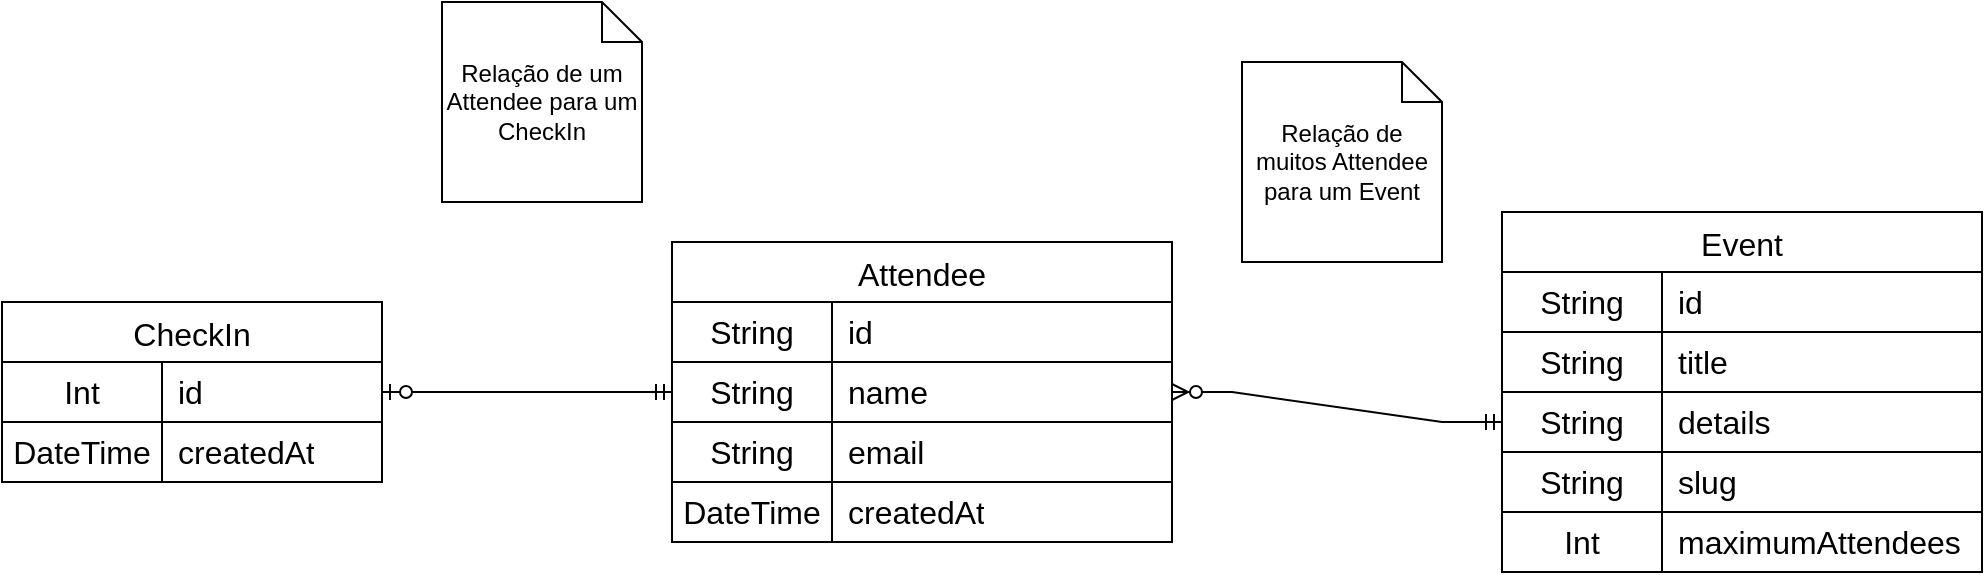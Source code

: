 <mxfile version="24.2.3" type="device">
  <diagram name="Page-1" id="J83ptLZfVuisYS9zpen3">
    <mxGraphModel dx="2214" dy="759" grid="1" gridSize="10" guides="1" tooltips="1" connect="1" arrows="1" fold="1" page="1" pageScale="1" pageWidth="850" pageHeight="1100" math="0" shadow="0">
      <root>
        <mxCell id="0" />
        <mxCell id="1" parent="0" />
        <mxCell id="weoJoWkiPJJhEvgUcke7-57" value="CheckIn" style="shape=table;startSize=30;container=1;collapsible=0;childLayout=tableLayout;fixedRows=1;rowLines=0;fontStyle=0;strokeColor=default;fontSize=16;resizeLast=0;align=center;" vertex="1" parent="1">
          <mxGeometry x="-160" y="350" width="190" height="90" as="geometry" />
        </mxCell>
        <mxCell id="weoJoWkiPJJhEvgUcke7-58" value="" style="shape=tableRow;horizontal=0;startSize=0;swimlaneHead=0;swimlaneBody=0;top=0;left=0;bottom=0;right=0;collapsible=0;dropTarget=0;fillColor=none;points=[[0,0.5],[1,0.5]];portConstraint=eastwest;strokeColor=inherit;fontSize=16;align=center;" vertex="1" parent="weoJoWkiPJJhEvgUcke7-57">
          <mxGeometry y="30" width="190" height="30" as="geometry" />
        </mxCell>
        <mxCell id="weoJoWkiPJJhEvgUcke7-59" value="Int" style="shape=partialRectangle;html=1;whiteSpace=wrap;connectable=0;fillColor=none;top=0;left=0;bottom=0;right=0;overflow=hidden;pointerEvents=1;strokeColor=inherit;fontSize=16;align=center;" vertex="1" parent="weoJoWkiPJJhEvgUcke7-58">
          <mxGeometry width="80" height="30" as="geometry">
            <mxRectangle width="80" height="30" as="alternateBounds" />
          </mxGeometry>
        </mxCell>
        <mxCell id="weoJoWkiPJJhEvgUcke7-60" value="id" style="shape=partialRectangle;html=1;whiteSpace=wrap;connectable=0;fillColor=none;top=0;left=0;bottom=0;right=0;align=left;spacingLeft=6;overflow=hidden;strokeColor=inherit;fontSize=16;" vertex="1" parent="weoJoWkiPJJhEvgUcke7-58">
          <mxGeometry x="80" width="110" height="30" as="geometry">
            <mxRectangle width="110" height="30" as="alternateBounds" />
          </mxGeometry>
        </mxCell>
        <mxCell id="weoJoWkiPJJhEvgUcke7-61" value="" style="shape=tableRow;horizontal=0;startSize=0;swimlaneHead=0;swimlaneBody=0;top=0;left=0;bottom=0;right=0;collapsible=0;dropTarget=0;fillColor=none;points=[[0,0.5],[1,0.5]];portConstraint=eastwest;strokeColor=inherit;fontSize=16;align=center;" vertex="1" parent="weoJoWkiPJJhEvgUcke7-57">
          <mxGeometry y="60" width="190" height="30" as="geometry" />
        </mxCell>
        <mxCell id="weoJoWkiPJJhEvgUcke7-62" value="DateTime" style="shape=partialRectangle;html=1;whiteSpace=wrap;connectable=0;top=1;left=1;bottom=1;right=1;overflow=hidden;fontSize=16;perimeterSpacing=0;strokeWidth=1;labelBorderColor=none;gradientColor=none;fillColor=default;shadow=0;align=center;" vertex="1" parent="weoJoWkiPJJhEvgUcke7-61">
          <mxGeometry width="80" height="30" as="geometry">
            <mxRectangle width="80" height="30" as="alternateBounds" />
          </mxGeometry>
        </mxCell>
        <mxCell id="weoJoWkiPJJhEvgUcke7-63" value="createdAt" style="shape=partialRectangle;html=1;whiteSpace=wrap;connectable=0;fillColor=none;top=1;left=1;bottom=1;right=1;align=left;spacingLeft=6;overflow=hidden;strokeColor=default;fontSize=16;perimeterSpacing=0;strokeWidth=1;" vertex="1" parent="weoJoWkiPJJhEvgUcke7-61">
          <mxGeometry x="80" width="110" height="30" as="geometry">
            <mxRectangle width="110" height="30" as="alternateBounds" />
          </mxGeometry>
        </mxCell>
        <mxCell id="weoJoWkiPJJhEvgUcke7-96" value="Event" style="shape=table;startSize=30;container=1;collapsible=0;childLayout=tableLayout;fixedRows=1;rowLines=0;fontStyle=0;strokeColor=default;fontSize=16;top=1;bottom=1;left=1;right=1;" vertex="1" parent="1">
          <mxGeometry x="590" y="305" width="240" height="180" as="geometry" />
        </mxCell>
        <mxCell id="weoJoWkiPJJhEvgUcke7-97" value="" style="shape=tableRow;horizontal=0;startSize=0;swimlaneHead=0;swimlaneBody=0;top=1;left=1;bottom=1;right=1;collapsible=0;dropTarget=0;fillColor=none;points=[[0,0.5],[1,0.5]];portConstraint=eastwest;strokeColor=inherit;fontSize=16;" vertex="1" parent="weoJoWkiPJJhEvgUcke7-96">
          <mxGeometry y="30" width="240" height="30" as="geometry" />
        </mxCell>
        <mxCell id="weoJoWkiPJJhEvgUcke7-98" value="String" style="shape=partialRectangle;html=1;whiteSpace=wrap;connectable=0;fillColor=none;top=1;left=1;bottom=1;right=1;overflow=hidden;pointerEvents=1;strokeColor=inherit;fontSize=16;" vertex="1" parent="weoJoWkiPJJhEvgUcke7-97">
          <mxGeometry width="80" height="30" as="geometry">
            <mxRectangle width="80" height="30" as="alternateBounds" />
          </mxGeometry>
        </mxCell>
        <mxCell id="weoJoWkiPJJhEvgUcke7-99" value="id" style="shape=partialRectangle;html=1;whiteSpace=wrap;connectable=0;fillColor=none;top=1;left=1;bottom=1;right=1;align=left;spacingLeft=6;overflow=hidden;strokeColor=inherit;fontSize=16;" vertex="1" parent="weoJoWkiPJJhEvgUcke7-97">
          <mxGeometry x="80" width="160" height="30" as="geometry">
            <mxRectangle width="160" height="30" as="alternateBounds" />
          </mxGeometry>
        </mxCell>
        <mxCell id="weoJoWkiPJJhEvgUcke7-100" value="" style="shape=tableRow;horizontal=0;startSize=0;swimlaneHead=0;swimlaneBody=0;top=1;left=1;bottom=1;right=1;collapsible=0;dropTarget=0;fillColor=none;points=[[0,0.5],[1,0.5]];portConstraint=eastwest;strokeColor=inherit;fontSize=16;" vertex="1" parent="weoJoWkiPJJhEvgUcke7-96">
          <mxGeometry y="60" width="240" height="30" as="geometry" />
        </mxCell>
        <mxCell id="weoJoWkiPJJhEvgUcke7-101" value="String" style="shape=partialRectangle;html=1;whiteSpace=wrap;connectable=0;fillColor=none;top=1;left=1;bottom=1;right=1;overflow=hidden;strokeColor=inherit;fontSize=16;" vertex="1" parent="weoJoWkiPJJhEvgUcke7-100">
          <mxGeometry width="80" height="30" as="geometry">
            <mxRectangle width="80" height="30" as="alternateBounds" />
          </mxGeometry>
        </mxCell>
        <mxCell id="weoJoWkiPJJhEvgUcke7-102" value="title" style="shape=partialRectangle;html=1;whiteSpace=wrap;connectable=0;fillColor=none;top=1;left=1;bottom=1;right=1;align=left;spacingLeft=6;overflow=hidden;strokeColor=inherit;fontSize=16;" vertex="1" parent="weoJoWkiPJJhEvgUcke7-100">
          <mxGeometry x="80" width="160" height="30" as="geometry">
            <mxRectangle width="160" height="30" as="alternateBounds" />
          </mxGeometry>
        </mxCell>
        <mxCell id="weoJoWkiPJJhEvgUcke7-103" value="" style="shape=tableRow;horizontal=0;startSize=0;swimlaneHead=0;swimlaneBody=0;top=1;left=1;bottom=1;right=1;collapsible=0;dropTarget=0;fillColor=none;points=[[0,0.5],[1,0.5]];portConstraint=eastwest;strokeColor=inherit;fontSize=16;" vertex="1" parent="weoJoWkiPJJhEvgUcke7-96">
          <mxGeometry y="90" width="240" height="30" as="geometry" />
        </mxCell>
        <mxCell id="weoJoWkiPJJhEvgUcke7-104" value="String" style="shape=partialRectangle;html=1;whiteSpace=wrap;connectable=0;fillColor=none;top=1;left=1;bottom=1;right=1;overflow=hidden;strokeColor=inherit;fontSize=16;" vertex="1" parent="weoJoWkiPJJhEvgUcke7-103">
          <mxGeometry width="80" height="30" as="geometry">
            <mxRectangle width="80" height="30" as="alternateBounds" />
          </mxGeometry>
        </mxCell>
        <mxCell id="weoJoWkiPJJhEvgUcke7-105" value="details" style="shape=partialRectangle;html=1;whiteSpace=wrap;connectable=0;fillColor=none;top=1;left=1;bottom=1;right=1;align=left;spacingLeft=6;overflow=hidden;strokeColor=inherit;fontSize=16;" vertex="1" parent="weoJoWkiPJJhEvgUcke7-103">
          <mxGeometry x="80" width="160" height="30" as="geometry">
            <mxRectangle width="160" height="30" as="alternateBounds" />
          </mxGeometry>
        </mxCell>
        <mxCell id="weoJoWkiPJJhEvgUcke7-106" value="" style="shape=tableRow;horizontal=0;startSize=0;swimlaneHead=0;swimlaneBody=0;top=1;left=1;bottom=1;right=1;collapsible=0;dropTarget=0;fillColor=none;points=[[0,0.5],[1,0.5]];portConstraint=eastwest;strokeColor=inherit;fontSize=16;" vertex="1" parent="weoJoWkiPJJhEvgUcke7-96">
          <mxGeometry y="120" width="240" height="30" as="geometry" />
        </mxCell>
        <mxCell id="weoJoWkiPJJhEvgUcke7-107" value="String" style="shape=partialRectangle;html=1;whiteSpace=wrap;connectable=0;fillColor=none;top=1;left=1;bottom=1;right=1;overflow=hidden;strokeColor=inherit;fontSize=16;" vertex="1" parent="weoJoWkiPJJhEvgUcke7-106">
          <mxGeometry width="80" height="30" as="geometry">
            <mxRectangle width="80" height="30" as="alternateBounds" />
          </mxGeometry>
        </mxCell>
        <mxCell id="weoJoWkiPJJhEvgUcke7-108" value="slug" style="shape=partialRectangle;html=1;whiteSpace=wrap;connectable=0;fillColor=none;top=1;left=1;bottom=1;right=1;align=left;spacingLeft=6;overflow=hidden;strokeColor=inherit;fontSize=16;" vertex="1" parent="weoJoWkiPJJhEvgUcke7-106">
          <mxGeometry x="80" width="160" height="30" as="geometry">
            <mxRectangle width="160" height="30" as="alternateBounds" />
          </mxGeometry>
        </mxCell>
        <mxCell id="weoJoWkiPJJhEvgUcke7-109" value="" style="shape=tableRow;horizontal=0;startSize=0;swimlaneHead=0;swimlaneBody=0;top=1;left=1;bottom=1;right=1;collapsible=0;dropTarget=0;fillColor=none;points=[[0,0.5],[1,0.5]];portConstraint=eastwest;strokeColor=inherit;fontSize=16;" vertex="1" parent="weoJoWkiPJJhEvgUcke7-96">
          <mxGeometry y="150" width="240" height="30" as="geometry" />
        </mxCell>
        <mxCell id="weoJoWkiPJJhEvgUcke7-110" value="Int" style="shape=partialRectangle;html=1;whiteSpace=wrap;connectable=0;fillColor=none;top=1;left=1;bottom=1;right=1;overflow=hidden;strokeColor=inherit;fontSize=16;" vertex="1" parent="weoJoWkiPJJhEvgUcke7-109">
          <mxGeometry width="80" height="30" as="geometry">
            <mxRectangle width="80" height="30" as="alternateBounds" />
          </mxGeometry>
        </mxCell>
        <mxCell id="weoJoWkiPJJhEvgUcke7-111" value="maximumAttendees" style="shape=partialRectangle;html=1;whiteSpace=wrap;connectable=0;fillColor=none;top=1;left=1;bottom=1;right=1;align=left;spacingLeft=6;overflow=hidden;strokeColor=inherit;fontSize=16;" vertex="1" parent="weoJoWkiPJJhEvgUcke7-109">
          <mxGeometry x="80" width="160" height="30" as="geometry">
            <mxRectangle width="160" height="30" as="alternateBounds" />
          </mxGeometry>
        </mxCell>
        <mxCell id="weoJoWkiPJJhEvgUcke7-112" value="Attendee" style="shape=table;startSize=30;container=1;collapsible=0;childLayout=tableLayout;fixedRows=1;rowLines=0;fontStyle=0;strokeColor=default;fontSize=16;top=1;bottom=1;left=1;right=1;" vertex="1" parent="1">
          <mxGeometry x="175" y="320" width="250" height="150" as="geometry" />
        </mxCell>
        <mxCell id="weoJoWkiPJJhEvgUcke7-113" value="" style="shape=tableRow;horizontal=0;startSize=0;swimlaneHead=0;swimlaneBody=0;top=1;left=1;bottom=1;right=1;collapsible=0;dropTarget=0;fillColor=none;points=[[0,0.5],[1,0.5]];portConstraint=eastwest;strokeColor=inherit;fontSize=16;" vertex="1" parent="weoJoWkiPJJhEvgUcke7-112">
          <mxGeometry y="30" width="250" height="30" as="geometry" />
        </mxCell>
        <mxCell id="weoJoWkiPJJhEvgUcke7-114" value="String" style="shape=partialRectangle;html=1;whiteSpace=wrap;connectable=0;fillColor=none;top=1;left=1;bottom=1;right=1;overflow=hidden;pointerEvents=1;strokeColor=inherit;fontSize=16;" vertex="1" parent="weoJoWkiPJJhEvgUcke7-113">
          <mxGeometry width="80" height="30" as="geometry">
            <mxRectangle width="80" height="30" as="alternateBounds" />
          </mxGeometry>
        </mxCell>
        <mxCell id="weoJoWkiPJJhEvgUcke7-115" value="id" style="shape=partialRectangle;html=1;whiteSpace=wrap;connectable=0;fillColor=none;top=1;left=1;bottom=1;right=1;align=left;spacingLeft=6;overflow=hidden;strokeColor=inherit;fontSize=16;" vertex="1" parent="weoJoWkiPJJhEvgUcke7-113">
          <mxGeometry x="80" width="170" height="30" as="geometry">
            <mxRectangle width="170" height="30" as="alternateBounds" />
          </mxGeometry>
        </mxCell>
        <mxCell id="weoJoWkiPJJhEvgUcke7-116" value="" style="shape=tableRow;horizontal=0;startSize=0;swimlaneHead=0;swimlaneBody=0;top=1;left=1;bottom=1;right=1;collapsible=0;dropTarget=0;fillColor=none;points=[[0,0.5],[1,0.5]];portConstraint=eastwest;strokeColor=inherit;fontSize=16;" vertex="1" parent="weoJoWkiPJJhEvgUcke7-112">
          <mxGeometry y="60" width="250" height="30" as="geometry" />
        </mxCell>
        <mxCell id="weoJoWkiPJJhEvgUcke7-117" value="String" style="shape=partialRectangle;html=1;whiteSpace=wrap;connectable=0;fillColor=none;top=1;left=1;bottom=1;right=1;overflow=hidden;strokeColor=inherit;fontSize=16;" vertex="1" parent="weoJoWkiPJJhEvgUcke7-116">
          <mxGeometry width="80" height="30" as="geometry">
            <mxRectangle width="80" height="30" as="alternateBounds" />
          </mxGeometry>
        </mxCell>
        <mxCell id="weoJoWkiPJJhEvgUcke7-118" value="name" style="shape=partialRectangle;html=1;whiteSpace=wrap;connectable=0;fillColor=none;top=1;left=1;bottom=1;right=1;align=left;spacingLeft=6;overflow=hidden;strokeColor=inherit;fontSize=16;" vertex="1" parent="weoJoWkiPJJhEvgUcke7-116">
          <mxGeometry x="80" width="170" height="30" as="geometry">
            <mxRectangle width="170" height="30" as="alternateBounds" />
          </mxGeometry>
        </mxCell>
        <mxCell id="weoJoWkiPJJhEvgUcke7-119" value="" style="shape=tableRow;horizontal=0;startSize=0;swimlaneHead=0;swimlaneBody=0;top=1;left=1;bottom=1;right=1;collapsible=0;dropTarget=0;fillColor=none;points=[[0,0.5],[1,0.5]];portConstraint=eastwest;strokeColor=inherit;fontSize=16;" vertex="1" parent="weoJoWkiPJJhEvgUcke7-112">
          <mxGeometry y="90" width="250" height="30" as="geometry" />
        </mxCell>
        <mxCell id="weoJoWkiPJJhEvgUcke7-120" value="String" style="shape=partialRectangle;html=1;whiteSpace=wrap;connectable=0;fillColor=none;top=1;left=1;bottom=1;right=1;overflow=hidden;strokeColor=inherit;fontSize=16;" vertex="1" parent="weoJoWkiPJJhEvgUcke7-119">
          <mxGeometry width="80" height="30" as="geometry">
            <mxRectangle width="80" height="30" as="alternateBounds" />
          </mxGeometry>
        </mxCell>
        <mxCell id="weoJoWkiPJJhEvgUcke7-121" value="email" style="shape=partialRectangle;html=1;whiteSpace=wrap;connectable=0;fillColor=none;top=1;left=1;bottom=1;right=1;align=left;spacingLeft=6;overflow=hidden;strokeColor=inherit;fontSize=16;" vertex="1" parent="weoJoWkiPJJhEvgUcke7-119">
          <mxGeometry x="80" width="170" height="30" as="geometry">
            <mxRectangle width="170" height="30" as="alternateBounds" />
          </mxGeometry>
        </mxCell>
        <mxCell id="weoJoWkiPJJhEvgUcke7-122" value="" style="shape=tableRow;horizontal=0;startSize=0;swimlaneHead=0;swimlaneBody=0;top=1;left=1;bottom=1;right=1;collapsible=0;dropTarget=0;fillColor=none;points=[[0,0.5],[1,0.5]];portConstraint=eastwest;strokeColor=inherit;fontSize=16;" vertex="1" parent="weoJoWkiPJJhEvgUcke7-112">
          <mxGeometry y="120" width="250" height="30" as="geometry" />
        </mxCell>
        <mxCell id="weoJoWkiPJJhEvgUcke7-123" value="DateTime" style="shape=partialRectangle;html=1;whiteSpace=wrap;connectable=0;fillColor=none;top=1;left=1;bottom=1;right=1;overflow=hidden;strokeColor=inherit;fontSize=16;" vertex="1" parent="weoJoWkiPJJhEvgUcke7-122">
          <mxGeometry width="80" height="30" as="geometry">
            <mxRectangle width="80" height="30" as="alternateBounds" />
          </mxGeometry>
        </mxCell>
        <mxCell id="weoJoWkiPJJhEvgUcke7-124" value="createdAt" style="shape=partialRectangle;html=1;whiteSpace=wrap;connectable=0;fillColor=none;top=1;left=1;bottom=1;right=1;align=left;spacingLeft=6;overflow=hidden;strokeColor=inherit;fontSize=16;" vertex="1" parent="weoJoWkiPJJhEvgUcke7-122">
          <mxGeometry x="80" width="170" height="30" as="geometry">
            <mxRectangle width="170" height="30" as="alternateBounds" />
          </mxGeometry>
        </mxCell>
        <mxCell id="weoJoWkiPJJhEvgUcke7-127" value="" style="edgeStyle=entityRelationEdgeStyle;fontSize=12;html=1;endArrow=ERzeroToMany;startArrow=ERmandOne;rounded=0;exitX=0;exitY=0.5;exitDx=0;exitDy=0;entryX=1;entryY=0.5;entryDx=0;entryDy=0;" edge="1" parent="1" source="weoJoWkiPJJhEvgUcke7-103" target="weoJoWkiPJJhEvgUcke7-116">
          <mxGeometry width="100" height="100" relative="1" as="geometry">
            <mxPoint x="540" y="400" as="sourcePoint" />
            <mxPoint x="480" y="460" as="targetPoint" />
            <Array as="points">
              <mxPoint x="550" y="420" />
              <mxPoint x="560" y="420" />
              <mxPoint x="540" y="460" />
              <mxPoint x="530" y="450" />
              <mxPoint x="540" y="420" />
            </Array>
          </mxGeometry>
        </mxCell>
        <mxCell id="weoJoWkiPJJhEvgUcke7-128" value="Relação de muitos Attendee para um Event" style="shape=note;size=20;whiteSpace=wrap;html=1;" vertex="1" parent="1">
          <mxGeometry x="460" y="230" width="100" height="100" as="geometry" />
        </mxCell>
        <mxCell id="weoJoWkiPJJhEvgUcke7-129" value="Relação de um Attendee para um CheckIn" style="shape=note;size=20;whiteSpace=wrap;html=1;" vertex="1" parent="1">
          <mxGeometry x="60" y="200" width="100" height="100" as="geometry" />
        </mxCell>
        <mxCell id="weoJoWkiPJJhEvgUcke7-130" value="" style="edgeStyle=entityRelationEdgeStyle;fontSize=12;html=1;endArrow=ERzeroToOne;startArrow=ERmandOne;rounded=0;exitX=0;exitY=0.5;exitDx=0;exitDy=0;entryX=1;entryY=0.5;entryDx=0;entryDy=0;" edge="1" parent="1" source="weoJoWkiPJJhEvgUcke7-116" target="weoJoWkiPJJhEvgUcke7-58">
          <mxGeometry width="100" height="100" relative="1" as="geometry">
            <mxPoint x="380" y="560" as="sourcePoint" />
            <mxPoint x="480" y="460" as="targetPoint" />
          </mxGeometry>
        </mxCell>
      </root>
    </mxGraphModel>
  </diagram>
</mxfile>
